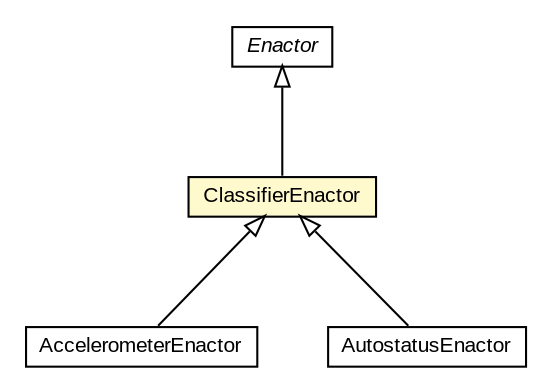 #!/usr/local/bin/dot
#
# Class diagram 
# Generated by UMLGraph version 5.3 (http://www.umlgraph.org/)
#

digraph G {
	edge [fontname="arial",fontsize=10,labelfontname="arial",labelfontsize=10];
	node [fontname="arial",fontsize=10,shape=plaintext];
	nodesep=0.25;
	ranksep=0.5;
	// context.arch.intelligibility.apps.accelerometer.AccelerometerEnactor
	c76350 [label=<<table title="context.arch.intelligibility.apps.accelerometer.AccelerometerEnactor" border="0" cellborder="1" cellspacing="0" cellpadding="2" port="p" href="../intelligibility/apps/accelerometer/AccelerometerEnactor.html">
		<tr><td><table border="0" cellspacing="0" cellpadding="1">
<tr><td align="center" balign="center"> AccelerometerEnactor </td></tr>
		</table></td></tr>
		</table>>, fontname="arial", fontcolor="black", fontsize=10.0];
	// context.arch.enactor.Enactor
	c76494 [label=<<table title="context.arch.enactor.Enactor" border="0" cellborder="1" cellspacing="0" cellpadding="2" port="p" href="./Enactor.html">
		<tr><td><table border="0" cellspacing="0" cellpadding="1">
<tr><td align="center" balign="center"><font face="arial italic"> Enactor </font></td></tr>
		</table></td></tr>
		</table>>, fontname="arial", fontcolor="black", fontsize=10.0];
	// context.arch.enactor.ClassifierEnactor
	c76496 [label=<<table title="context.arch.enactor.ClassifierEnactor" border="0" cellborder="1" cellspacing="0" cellpadding="2" port="p" bgcolor="lemonChiffon" href="./ClassifierEnactor.html">
		<tr><td><table border="0" cellspacing="0" cellpadding="1">
<tr><td align="center" balign="center"> ClassifierEnactor </td></tr>
		</table></td></tr>
		</table>>, fontname="arial", fontcolor="black", fontsize=10.0];
	// context.arch.intelligibility.apps.imautostatus.AutostatusEnactor
	c76647 [label=<<table title="context.arch.intelligibility.apps.imautostatus.AutostatusEnactor" border="0" cellborder="1" cellspacing="0" cellpadding="2" port="p" href="../intelligibility/apps/imautostatus/AutostatusEnactor.html">
		<tr><td><table border="0" cellspacing="0" cellpadding="1">
<tr><td align="center" balign="center"> AutostatusEnactor </td></tr>
		</table></td></tr>
		</table>>, fontname="arial", fontcolor="black", fontsize=10.0];
	//context.arch.intelligibility.apps.accelerometer.AccelerometerEnactor extends context.arch.enactor.ClassifierEnactor
	c76496:p -> c76350:p [dir=back,arrowtail=empty];
	//context.arch.enactor.ClassifierEnactor extends context.arch.enactor.Enactor
	c76494:p -> c76496:p [dir=back,arrowtail=empty];
	//context.arch.intelligibility.apps.imautostatus.AutostatusEnactor extends context.arch.enactor.ClassifierEnactor
	c76496:p -> c76647:p [dir=back,arrowtail=empty];
}

